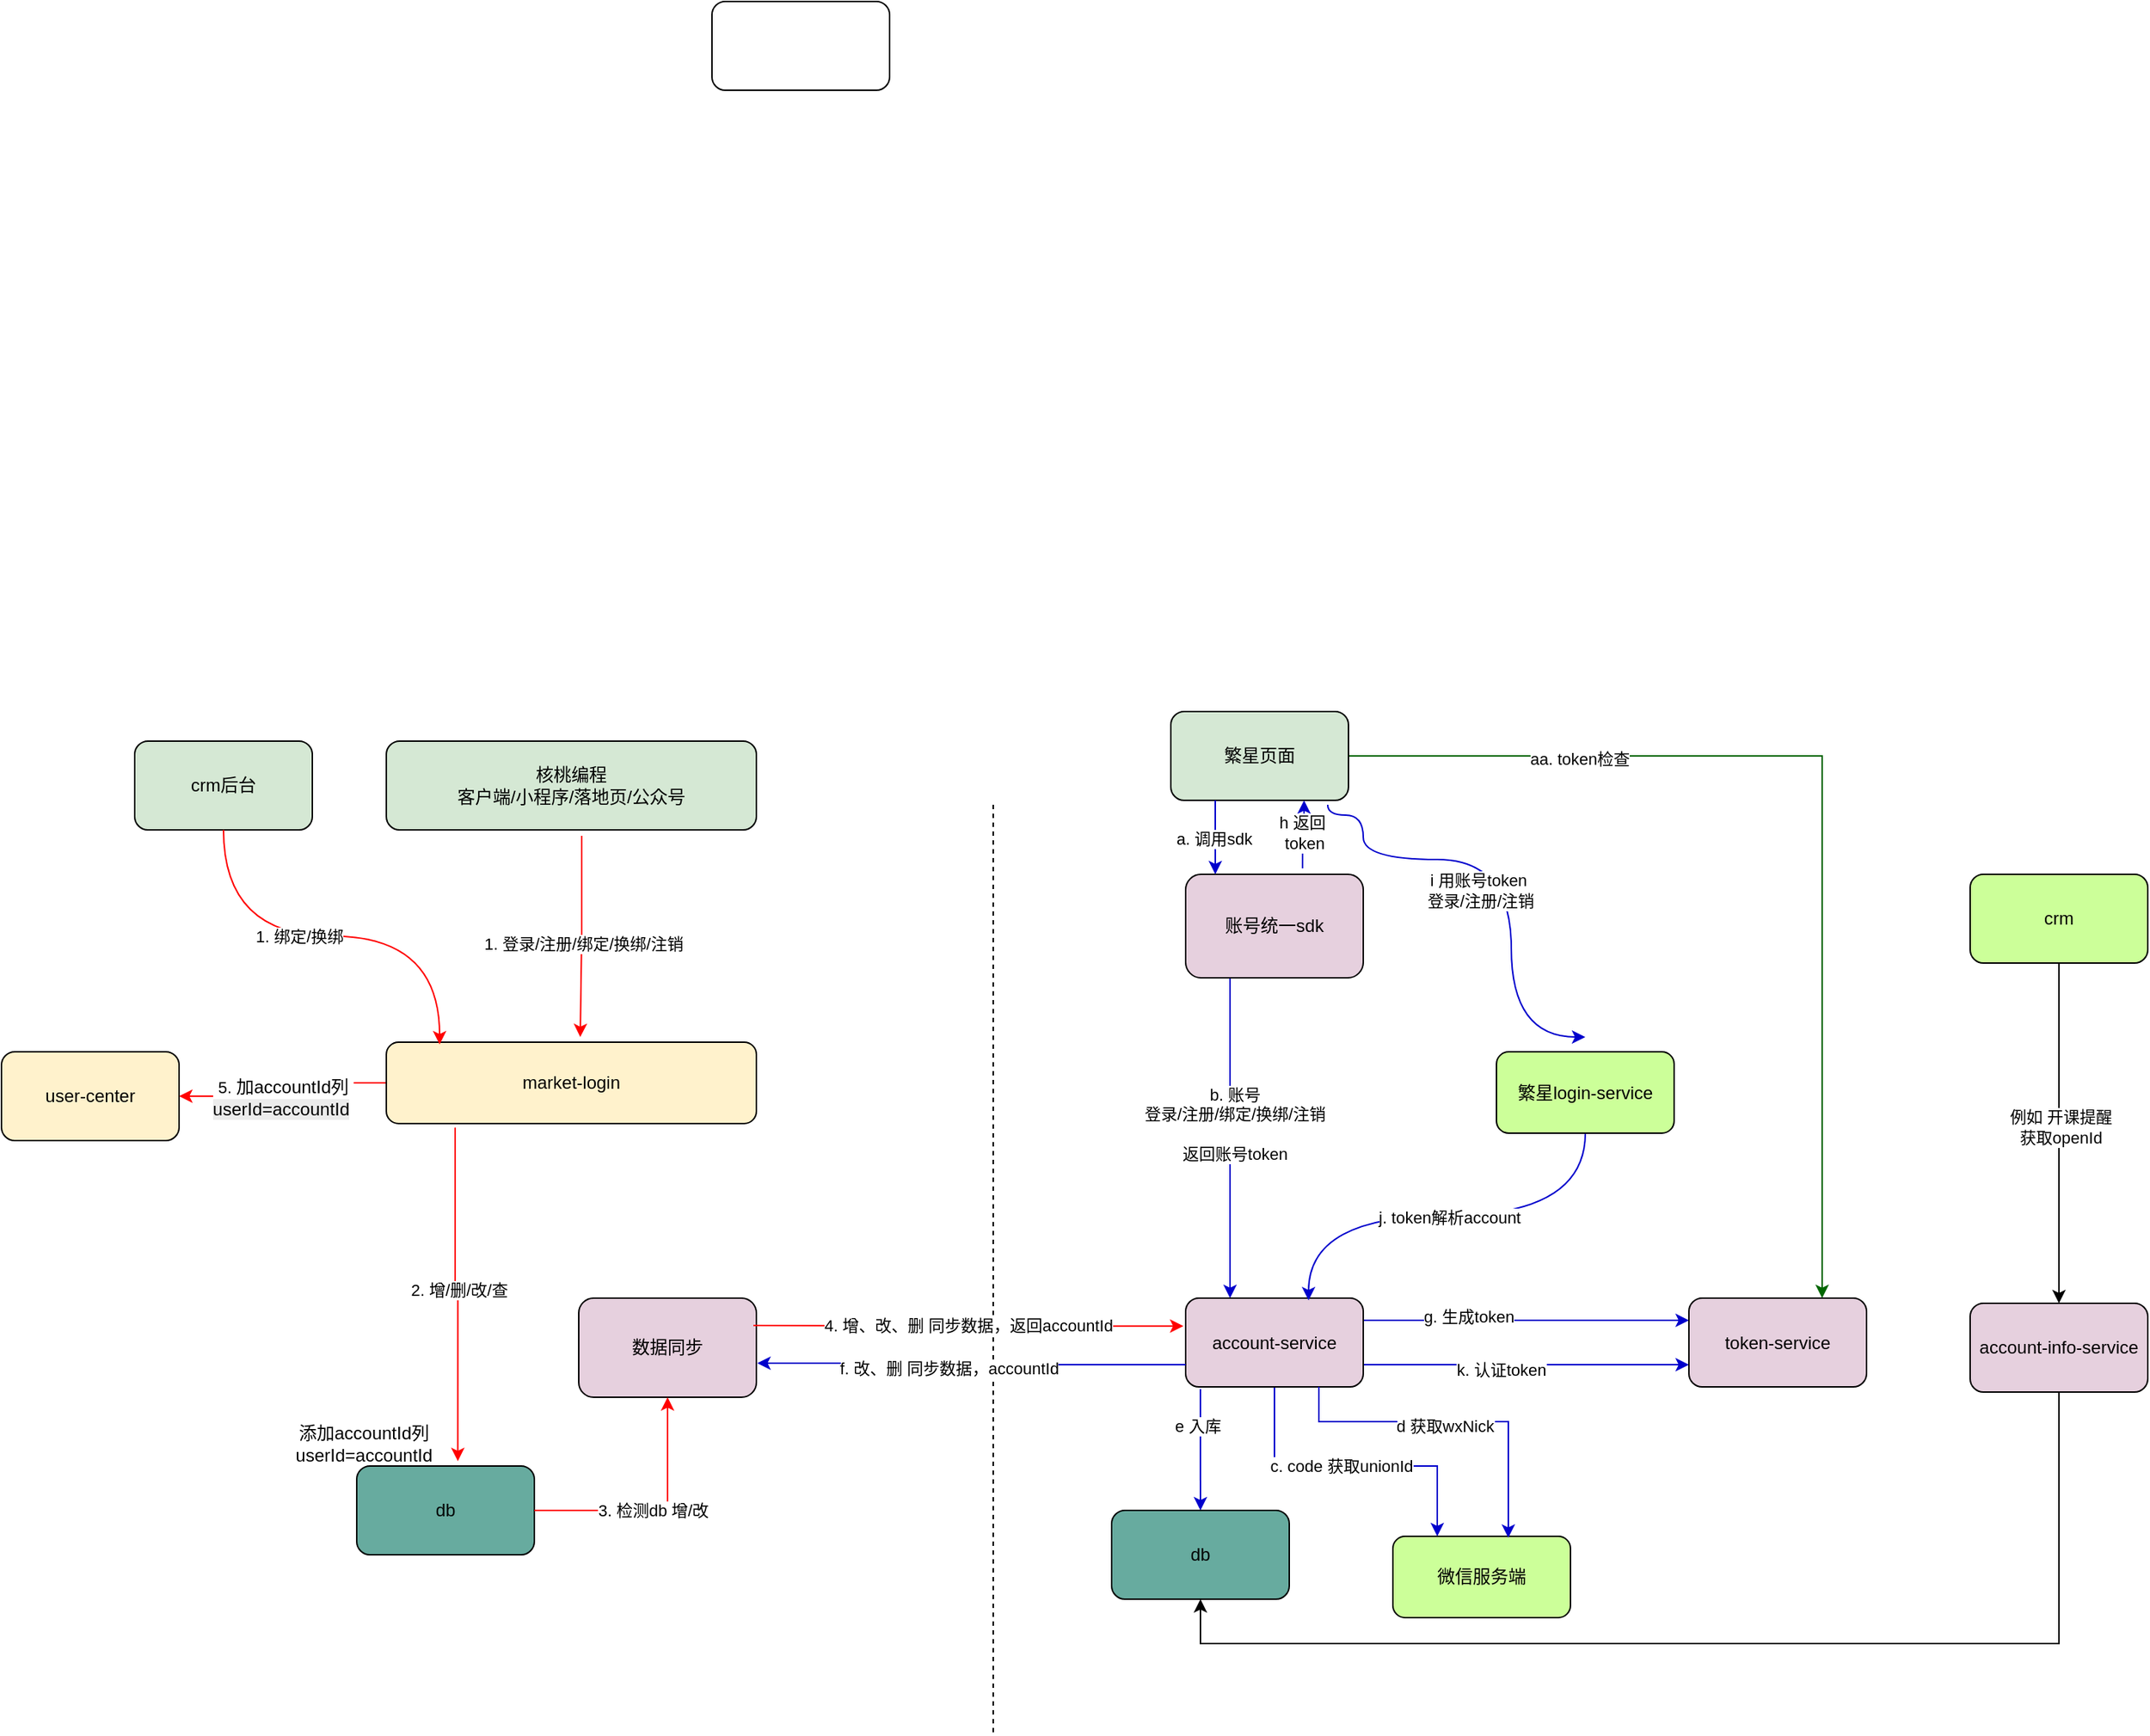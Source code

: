 <mxfile version="26.2.12">
  <diagram name="第 1 页" id="rIhhLZTPsiAaX7q4XgKE">
    <mxGraphModel dx="2365" dy="1936" grid="1" gridSize="10" guides="1" tooltips="1" connect="1" arrows="1" fold="1" page="1" pageScale="1" pageWidth="827" pageHeight="1169" math="0" shadow="0">
      <root>
        <mxCell id="0" />
        <mxCell id="1" parent="0" />
        <mxCell id="Q-jY20Gd-_YvdmPxHIIb-2" value="user-center" style="rounded=1;whiteSpace=wrap;html=1;fillColor=#FFF2CC;" parent="1" vertex="1">
          <mxGeometry x="-240" y="170" width="120" height="60" as="geometry" />
        </mxCell>
        <mxCell id="Q-jY20Gd-_YvdmPxHIIb-4" value="" style="endArrow=none;dashed=1;html=1;rounded=0;" parent="1" edge="1">
          <mxGeometry width="50" height="50" relative="1" as="geometry">
            <mxPoint x="430" y="630" as="sourcePoint" />
            <mxPoint x="430" as="targetPoint" />
          </mxGeometry>
        </mxCell>
        <mxCell id="eTkSVa2EqAl9yL7f8jPD-42" style="edgeStyle=orthogonalEdgeStyle;rounded=0;orthogonalLoop=1;jettySize=auto;html=1;fillColor=#FF0000;strokeColor=#FF0000;exitX=0.528;exitY=1.067;exitDx=0;exitDy=0;exitPerimeter=0;" parent="1" source="Q-jY20Gd-_YvdmPxHIIb-5" edge="1">
          <mxGeometry relative="1" as="geometry">
            <mxPoint x="151" y="90" as="sourcePoint" />
            <mxPoint x="151" y="160" as="targetPoint" />
          </mxGeometry>
        </mxCell>
        <mxCell id="eTkSVa2EqAl9yL7f8jPD-45" value="1. 登录/注册/绑定/换绑/注销" style="edgeLabel;html=1;align=center;verticalAlign=middle;resizable=0;points=[];" parent="eTkSVa2EqAl9yL7f8jPD-42" vertex="1" connectable="0">
          <mxGeometry x="0.071" y="1" relative="1" as="geometry">
            <mxPoint as="offset" />
          </mxGeometry>
        </mxCell>
        <mxCell id="Q-jY20Gd-_YvdmPxHIIb-5" value="&lt;div&gt;核桃编程&lt;/div&gt;客户端/小程序/落地页/公众号" style="rounded=1;whiteSpace=wrap;html=1;fillColor=#D5E8D4;" parent="1" vertex="1">
          <mxGeometry x="20" y="-40" width="250" height="60" as="geometry" />
        </mxCell>
        <mxCell id="Q-jY20Gd-_YvdmPxHIIb-6" value="db" style="rounded=1;whiteSpace=wrap;html=1;fillColor=#67AB9F;" parent="1" vertex="1">
          <mxGeometry y="450" width="120" height="60" as="geometry" />
        </mxCell>
        <mxCell id="Q-jY20Gd-_YvdmPxHIIb-7" value="db" style="rounded=1;whiteSpace=wrap;html=1;fillColor=#67AB9F;" parent="1" vertex="1">
          <mxGeometry x="510" y="480" width="120" height="60" as="geometry" />
        </mxCell>
        <mxCell id="eTkSVa2EqAl9yL7f8jPD-70" style="edgeStyle=orthogonalEdgeStyle;rounded=0;orthogonalLoop=1;jettySize=auto;html=1;entryX=0.25;entryY=0;entryDx=0;entryDy=0;strokeColor=#0000CC;exitX=0.25;exitY=1;exitDx=0;exitDy=0;" parent="1" source="Q-jY20Gd-_YvdmPxHIIb-8" target="eTkSVa2EqAl9yL7f8jPD-19" edge="1">
          <mxGeometry relative="1" as="geometry">
            <mxPoint x="620" y="170" as="targetPoint" />
            <mxPoint x="570" y="130" as="sourcePoint" />
          </mxGeometry>
        </mxCell>
        <mxCell id="eTkSVa2EqAl9yL7f8jPD-72" value="b. 账号&lt;div&gt;登录/注册/绑定/换绑/注销&lt;/div&gt;&lt;div&gt;&lt;br&gt;&lt;/div&gt;&lt;div&gt;返回账号token&lt;/div&gt;" style="edgeLabel;html=1;align=center;verticalAlign=middle;resizable=0;points=[];" parent="eTkSVa2EqAl9yL7f8jPD-70" vertex="1" connectable="0">
          <mxGeometry x="-0.092" y="3" relative="1" as="geometry">
            <mxPoint as="offset" />
          </mxGeometry>
        </mxCell>
        <mxCell id="eTkSVa2EqAl9yL7f8jPD-89" style="edgeStyle=orthogonalEdgeStyle;rounded=0;orthogonalLoop=1;jettySize=auto;html=1;curved=1;strokeColor=#0000CC;exitX=0.883;exitY=1.05;exitDx=0;exitDy=0;exitPerimeter=0;" parent="1" source="P9s-sHpTL7zU8jULXRAA-2" edge="1">
          <mxGeometry relative="1" as="geometry">
            <mxPoint x="670" y="-10" as="sourcePoint" />
            <mxPoint x="830" y="160" as="targetPoint" />
            <Array as="points">
              <mxPoint x="656" y="10" />
              <mxPoint x="680" y="10" />
              <mxPoint x="680" y="40" />
              <mxPoint x="780" y="40" />
            </Array>
          </mxGeometry>
        </mxCell>
        <mxCell id="P9s-sHpTL7zU8jULXRAA-12" value="i 用账号token&amp;nbsp;&lt;br&gt;&lt;div&gt;登录/注册/注销&lt;/div&gt;" style="edgeLabel;html=1;align=center;verticalAlign=middle;resizable=0;points=[];" parent="eTkSVa2EqAl9yL7f8jPD-89" vertex="1" connectable="0">
          <mxGeometry x="0.101" y="-21" relative="1" as="geometry">
            <mxPoint as="offset" />
          </mxGeometry>
        </mxCell>
        <mxCell id="eTkSVa2EqAl9yL7f8jPD-92" style="edgeStyle=orthogonalEdgeStyle;rounded=0;orthogonalLoop=1;jettySize=auto;html=1;exitX=1;exitY=0.5;exitDx=0;exitDy=0;entryX=0.75;entryY=0;entryDx=0;entryDy=0;strokeColor=#006600;" parent="1" source="P9s-sHpTL7zU8jULXRAA-2" target="eTkSVa2EqAl9yL7f8jPD-81" edge="1">
          <mxGeometry relative="1" as="geometry" />
        </mxCell>
        <mxCell id="eTkSVa2EqAl9yL7f8jPD-93" value="aa. token检查" style="edgeLabel;html=1;align=center;verticalAlign=middle;resizable=0;points=[];" parent="eTkSVa2EqAl9yL7f8jPD-92" vertex="1" connectable="0">
          <mxGeometry x="-0.545" y="-2" relative="1" as="geometry">
            <mxPoint as="offset" />
          </mxGeometry>
        </mxCell>
        <mxCell id="eTkSVa2EqAl9yL7f8jPD-68" style="edgeStyle=orthogonalEdgeStyle;rounded=0;orthogonalLoop=1;jettySize=auto;html=1;exitX=0;exitY=0.5;exitDx=0;exitDy=0;entryX=1;entryY=0.5;entryDx=0;entryDy=0;strokeColor=#FF0000;" parent="1" source="eTkSVa2EqAl9yL7f8jPD-18" target="Q-jY20Gd-_YvdmPxHIIb-2" edge="1">
          <mxGeometry relative="1" as="geometry" />
        </mxCell>
        <mxCell id="eTkSVa2EqAl9yL7f8jPD-69" value="5.&amp;nbsp;&lt;span style=&quot;color: rgba(0, 0, 0, 0); font-family: monospace; font-size: 0px; text-align: start; background-color: rgb(236, 236, 236);&quot;&gt;&lt;span style=&quot;color: rgb(0, 0, 0); font-family: Helvetica; font-size: 12px; text-align: center; text-wrap-mode: wrap;&quot;&gt;加accountId列&lt;br&gt;&lt;/span&gt;&lt;span style=&quot;color: rgb(0, 0, 0); font-family: Helvetica; font-size: 12px; text-align: center; text-wrap-mode: wrap; background-color: light-dark(rgb(236, 236, 236), rgb(34, 34, 34));&quot;&gt;userId=accountId&lt;/span&gt;%3CmxGraphModel%3E%3Croot%3E%3CmxCell%20id%3D%220%22%2F%3E%3CmxCell%20id%3D%221%22%20parent%3D%220%22%2F%3E%3CmxCell%20id%3D%222%22%20value%3D%22%E6%B7%BB%E5%8A%A0accountId%E5%88%97%26lt%3Bdiv%26gt%3BuserId%3DaccountId%26lt%3B%2Fdiv%26gt%3B%22%20style%3D%22text%3Bhtml%3D1%3Balign%3Dcenter%3BverticalAlign%3Dmiddle%3BwhiteSpace%3Dwrap%3Brounded%3D0%3B%22%20vertex%3D%221%22%20parent%3D%221%22%3E%3CmxGeometry%20x%3D%22-30%22%20y%3D%22520%22%20width%3D%22110%22%20height%3D%2230%22%20as%3D%22geometry%22%2F%3E%3C%2FmxCell%3E%3C%2Froot%3E%3C%2FmxGraphModel%3E&lt;/span&gt;&amp;nbsp;&lt;span style=&quot;color: rgba(0, 0, 0, 0); font-family: monospace; font-size: 0px; text-align: start; background-color: rgb(236, 236, 236);&quot;&gt;%3CmxGraphModel%3E%3Croot%3E%3CmxCell%20id%3D%220%22%2F%3E%3CmxCell%20id%3D%221%22%20parent%3D%220%22%2F%3E%3CmxCell%20id%3D%222%22%20value%3D%22%E6%B7%BB%E5%8A%A0accountId%E5%88%97%26lt%3Bdiv%26gt%3BuserId%3DaccountId%26lt%3B%2Fdiv%26gt%3B%22%20style%3D%22text%3Bhtml%3D1%3Balign%3Dcenter%3BverticalAlign%3Dmiddle%3BwhiteSpace%3Dwrap%3Brounded%3D0%3B%22%20vertex%3D%221%22%20parent%3D%221%22%3E%3CmxGeometry%20x%3D%22-30%22%20y%3D%22520%22%20width%3D%22110%22%20height%3D%2230%22%20as%3D%22geometry%22%2F%3E%3C%2FmxCell%3E%3C%2Froot%3E%3C%2FmxGraphModel%3E&lt;/span&gt;" style="edgeLabel;html=1;align=center;verticalAlign=middle;resizable=0;points=[];" parent="eTkSVa2EqAl9yL7f8jPD-68" vertex="1" connectable="0">
          <mxGeometry x="0.066" y="1" relative="1" as="geometry">
            <mxPoint as="offset" />
          </mxGeometry>
        </mxCell>
        <mxCell id="eTkSVa2EqAl9yL7f8jPD-18" value="market-login" style="rounded=1;whiteSpace=wrap;html=1;fillColor=#FFF2CC;" parent="1" vertex="1">
          <mxGeometry x="20" y="163.5" width="250" height="55" as="geometry" />
        </mxCell>
        <mxCell id="eTkSVa2EqAl9yL7f8jPD-71" style="edgeStyle=orthogonalEdgeStyle;rounded=0;orthogonalLoop=1;jettySize=auto;html=1;exitX=0.083;exitY=1.025;exitDx=0;exitDy=0;entryX=0.5;entryY=0;entryDx=0;entryDy=0;exitPerimeter=0;strokeColor=#0000CC;" parent="1" source="eTkSVa2EqAl9yL7f8jPD-19" target="Q-jY20Gd-_YvdmPxHIIb-7" edge="1">
          <mxGeometry relative="1" as="geometry" />
        </mxCell>
        <mxCell id="P9s-sHpTL7zU8jULXRAA-20" value="e 入库" style="edgeLabel;html=1;align=center;verticalAlign=middle;resizable=0;points=[];" parent="eTkSVa2EqAl9yL7f8jPD-71" vertex="1" connectable="0">
          <mxGeometry x="-0.393" y="-2" relative="1" as="geometry">
            <mxPoint as="offset" />
          </mxGeometry>
        </mxCell>
        <mxCell id="P9s-sHpTL7zU8jULXRAA-1" style="edgeStyle=orthogonalEdgeStyle;rounded=0;orthogonalLoop=1;jettySize=auto;html=1;exitX=1;exitY=0.25;exitDx=0;exitDy=0;entryX=0;entryY=0.25;entryDx=0;entryDy=0;strokeColor=#0000CC;" parent="1" source="eTkSVa2EqAl9yL7f8jPD-19" target="eTkSVa2EqAl9yL7f8jPD-81" edge="1">
          <mxGeometry relative="1" as="geometry" />
        </mxCell>
        <mxCell id="P9s-sHpTL7zU8jULXRAA-5" value="g. 生成token" style="edgeLabel;html=1;align=center;verticalAlign=middle;resizable=0;points=[];" parent="P9s-sHpTL7zU8jULXRAA-1" vertex="1" connectable="0">
          <mxGeometry x="-0.354" y="4" relative="1" as="geometry">
            <mxPoint y="1" as="offset" />
          </mxGeometry>
        </mxCell>
        <mxCell id="P9s-sHpTL7zU8jULXRAA-8" style="edgeStyle=orthogonalEdgeStyle;rounded=0;orthogonalLoop=1;jettySize=auto;html=1;exitX=1;exitY=0.75;exitDx=0;exitDy=0;entryX=0;entryY=0.75;entryDx=0;entryDy=0;strokeColor=#0000CC;" parent="1" source="eTkSVa2EqAl9yL7f8jPD-19" target="eTkSVa2EqAl9yL7f8jPD-81" edge="1">
          <mxGeometry relative="1" as="geometry" />
        </mxCell>
        <mxCell id="P9s-sHpTL7zU8jULXRAA-9" value="k. 认证token" style="edgeLabel;html=1;align=center;verticalAlign=middle;resizable=0;points=[];" parent="P9s-sHpTL7zU8jULXRAA-8" vertex="1" connectable="0">
          <mxGeometry x="-0.154" y="-2" relative="1" as="geometry">
            <mxPoint y="1" as="offset" />
          </mxGeometry>
        </mxCell>
        <mxCell id="P9s-sHpTL7zU8jULXRAA-16" style="edgeStyle=orthogonalEdgeStyle;rounded=0;orthogonalLoop=1;jettySize=auto;html=1;exitX=0.5;exitY=1;exitDx=0;exitDy=0;entryX=0.25;entryY=0;entryDx=0;entryDy=0;strokeColor=#0000CC;" parent="1" source="eTkSVa2EqAl9yL7f8jPD-19" target="P9s-sHpTL7zU8jULXRAA-15" edge="1">
          <mxGeometry relative="1" as="geometry">
            <Array as="points">
              <mxPoint x="620" y="450" />
              <mxPoint x="730" y="450" />
            </Array>
          </mxGeometry>
        </mxCell>
        <mxCell id="P9s-sHpTL7zU8jULXRAA-18" value="c. code 获取unionId" style="edgeLabel;html=1;align=center;verticalAlign=middle;resizable=0;points=[];" parent="P9s-sHpTL7zU8jULXRAA-16" vertex="1" connectable="0">
          <mxGeometry x="-0.07" relative="1" as="geometry">
            <mxPoint as="offset" />
          </mxGeometry>
        </mxCell>
        <mxCell id="eTkSVa2EqAl9yL7f8jPD-19" value="account-service" style="rounded=1;whiteSpace=wrap;html=1;fillColor=#E6D0DE;" parent="1" vertex="1">
          <mxGeometry x="560" y="336.5" width="120" height="60" as="geometry" />
        </mxCell>
        <mxCell id="eTkSVa2EqAl9yL7f8jPD-32" value="数据同步" style="rounded=1;whiteSpace=wrap;html=1;fillColor=#E6D0DE;" parent="1" vertex="1">
          <mxGeometry x="150" y="336.5" width="120" height="67" as="geometry" />
        </mxCell>
        <mxCell id="eTkSVa2EqAl9yL7f8jPD-37" value="4. 增、改、删 同步数据，返回accountId" style="edgeStyle=orthogonalEdgeStyle;rounded=0;orthogonalLoop=1;jettySize=auto;html=1;entryX=0;entryY=0.75;entryDx=0;entryDy=0;exitX=0.996;exitY=0.666;exitDx=0;exitDy=0;exitPerimeter=0;fillColor=#FF0000;strokeColor=#FF0000;" parent="1" edge="1">
          <mxGeometry relative="1" as="geometry">
            <mxPoint x="268" y="355.002" as="sourcePoint" />
            <mxPoint x="558.48" y="355.38" as="targetPoint" />
          </mxGeometry>
        </mxCell>
        <mxCell id="eTkSVa2EqAl9yL7f8jPD-49" style="edgeStyle=orthogonalEdgeStyle;rounded=0;orthogonalLoop=1;jettySize=auto;html=1;exitX=0.186;exitY=1.05;exitDx=0;exitDy=0;entryX=0.569;entryY=-0.055;entryDx=0;entryDy=0;entryPerimeter=0;exitPerimeter=0;fillColor=#FF0000;strokeColor=#FF0000;" parent="1" source="eTkSVa2EqAl9yL7f8jPD-18" target="Q-jY20Gd-_YvdmPxHIIb-6" edge="1">
          <mxGeometry relative="1" as="geometry" />
        </mxCell>
        <mxCell id="eTkSVa2EqAl9yL7f8jPD-50" value="2. 增/删/改/查" style="edgeLabel;html=1;align=center;verticalAlign=middle;resizable=0;points=[];" parent="eTkSVa2EqAl9yL7f8jPD-49" vertex="1" connectable="0">
          <mxGeometry x="-0.038" y="2" relative="1" as="geometry">
            <mxPoint as="offset" />
          </mxGeometry>
        </mxCell>
        <mxCell id="eTkSVa2EqAl9yL7f8jPD-66" style="edgeStyle=orthogonalEdgeStyle;rounded=0;orthogonalLoop=1;jettySize=auto;html=1;entryX=0.5;entryY=1;entryDx=0;entryDy=0;exitX=1;exitY=0.5;exitDx=0;exitDy=0;fillColor=#FF0000;strokeColor=#FF0000;" parent="1" source="Q-jY20Gd-_YvdmPxHIIb-6" target="eTkSVa2EqAl9yL7f8jPD-32" edge="1">
          <mxGeometry relative="1" as="geometry">
            <mxPoint x="191" y="220" as="sourcePoint" />
          </mxGeometry>
        </mxCell>
        <mxCell id="eTkSVa2EqAl9yL7f8jPD-67" value="3. 检测db 增/改" style="edgeLabel;html=1;align=center;verticalAlign=middle;resizable=0;points=[];" parent="eTkSVa2EqAl9yL7f8jPD-66" vertex="1" connectable="0">
          <mxGeometry x="-0.032" y="-1" relative="1" as="geometry">
            <mxPoint x="-1" y="-1" as="offset" />
          </mxGeometry>
        </mxCell>
        <mxCell id="eTkSVa2EqAl9yL7f8jPD-84" style="edgeStyle=orthogonalEdgeStyle;rounded=0;orthogonalLoop=1;jettySize=auto;html=1;curved=1;exitX=0.5;exitY=1;exitDx=0;exitDy=0;strokeColor=#0000CC;entryX=0.692;entryY=0.025;entryDx=0;entryDy=0;entryPerimeter=0;" parent="1" source="eTkSVa2EqAl9yL7f8jPD-73" target="eTkSVa2EqAl9yL7f8jPD-19" edge="1">
          <mxGeometry relative="1" as="geometry">
            <mxPoint x="920" y="220" as="sourcePoint" />
          </mxGeometry>
        </mxCell>
        <mxCell id="eTkSVa2EqAl9yL7f8jPD-85" value="j. token解析account" style="edgeLabel;html=1;align=center;verticalAlign=middle;resizable=0;points=[];" parent="eTkSVa2EqAl9yL7f8jPD-84" vertex="1" connectable="0">
          <mxGeometry x="-0.011" y="1" relative="1" as="geometry">
            <mxPoint as="offset" />
          </mxGeometry>
        </mxCell>
        <mxCell id="eTkSVa2EqAl9yL7f8jPD-73" value="繁星login-service" style="rounded=1;whiteSpace=wrap;html=1;fillColor=#CCFF99;" parent="1" vertex="1">
          <mxGeometry x="770" y="170" width="120" height="55" as="geometry" />
        </mxCell>
        <mxCell id="eTkSVa2EqAl9yL7f8jPD-75" value="" style="rounded=1;whiteSpace=wrap;html=1;" parent="1" vertex="1">
          <mxGeometry x="240" y="-540" width="120" height="60" as="geometry" />
        </mxCell>
        <mxCell id="jrCZnP2MkjkYfoqYKLWA-2" style="edgeStyle=orthogonalEdgeStyle;rounded=0;orthogonalLoop=1;jettySize=auto;html=1;exitX=0.5;exitY=1;exitDx=0;exitDy=0;entryX=0.5;entryY=0;entryDx=0;entryDy=0;" edge="1" parent="1" source="eTkSVa2EqAl9yL7f8jPD-76" target="jrCZnP2MkjkYfoqYKLWA-1">
          <mxGeometry relative="1" as="geometry" />
        </mxCell>
        <mxCell id="jrCZnP2MkjkYfoqYKLWA-3" value="例如 开课提醒&lt;div&gt;获取openId&lt;/div&gt;" style="edgeLabel;html=1;align=center;verticalAlign=middle;resizable=0;points=[];" vertex="1" connectable="0" parent="jrCZnP2MkjkYfoqYKLWA-2">
          <mxGeometry x="-0.035" y="1" relative="1" as="geometry">
            <mxPoint as="offset" />
          </mxGeometry>
        </mxCell>
        <mxCell id="eTkSVa2EqAl9yL7f8jPD-76" value="crm" style="rounded=1;whiteSpace=wrap;html=1;fillColor=#CCFF99;" parent="1" vertex="1">
          <mxGeometry x="1090" y="50" width="120" height="60" as="geometry" />
        </mxCell>
        <mxCell id="eTkSVa2EqAl9yL7f8jPD-77" value="crm后台" style="rounded=1;whiteSpace=wrap;html=1;fillColor=#D5E8D4;" parent="1" vertex="1">
          <mxGeometry x="-150" y="-40" width="120" height="60" as="geometry" />
        </mxCell>
        <mxCell id="eTkSVa2EqAl9yL7f8jPD-78" style="edgeStyle=orthogonalEdgeStyle;rounded=0;orthogonalLoop=1;jettySize=auto;html=1;exitX=0.5;exitY=1;exitDx=0;exitDy=0;entryX=0.144;entryY=0.027;entryDx=0;entryDy=0;entryPerimeter=0;curved=1;fillColor=#FF0000;strokeColor=#FF0000;" parent="1" source="eTkSVa2EqAl9yL7f8jPD-77" target="eTkSVa2EqAl9yL7f8jPD-18" edge="1">
          <mxGeometry relative="1" as="geometry" />
        </mxCell>
        <mxCell id="eTkSVa2EqAl9yL7f8jPD-80" value="1. 绑定/换绑" style="edgeLabel;html=1;align=center;verticalAlign=middle;resizable=0;points=[];" parent="eTkSVa2EqAl9yL7f8jPD-78" vertex="1" connectable="0">
          <mxGeometry x="-0.162" relative="1" as="geometry">
            <mxPoint as="offset" />
          </mxGeometry>
        </mxCell>
        <mxCell id="eTkSVa2EqAl9yL7f8jPD-81" value="token-service" style="rounded=1;whiteSpace=wrap;html=1;fillColor=#E6D0DE;" parent="1" vertex="1">
          <mxGeometry x="900" y="336.5" width="120" height="60" as="geometry" />
        </mxCell>
        <mxCell id="eTkSVa2EqAl9yL7f8jPD-87" style="edgeStyle=orthogonalEdgeStyle;rounded=0;orthogonalLoop=1;jettySize=auto;html=1;exitX=0;exitY=0.75;exitDx=0;exitDy=0;entryX=1.005;entryY=0.656;entryDx=0;entryDy=0;entryPerimeter=0;strokeColor=#0000CC;" parent="1" source="eTkSVa2EqAl9yL7f8jPD-19" target="eTkSVa2EqAl9yL7f8jPD-32" edge="1">
          <mxGeometry relative="1" as="geometry" />
        </mxCell>
        <mxCell id="eTkSVa2EqAl9yL7f8jPD-88" value="f. 改、删 同步数据，accountId" style="edgeLabel;html=1;align=center;verticalAlign=middle;resizable=0;points=[];" parent="eTkSVa2EqAl9yL7f8jPD-87" vertex="1" connectable="0">
          <mxGeometry x="0.111" y="3" relative="1" as="geometry">
            <mxPoint as="offset" />
          </mxGeometry>
        </mxCell>
        <mxCell id="eTkSVa2EqAl9yL7f8jPD-91" value="添加accountId列&lt;div&gt;userId=accountId&lt;/div&gt;" style="text;html=1;align=center;verticalAlign=middle;whiteSpace=wrap;rounded=0;" parent="1" vertex="1">
          <mxGeometry x="-50" y="420" width="110" height="30" as="geometry" />
        </mxCell>
        <mxCell id="P9s-sHpTL7zU8jULXRAA-2" value="繁星页面" style="rounded=1;whiteSpace=wrap;html=1;fillColor=#D5E8D4;" parent="1" vertex="1">
          <mxGeometry x="550" y="-60" width="120" height="60" as="geometry" />
        </mxCell>
        <mxCell id="P9s-sHpTL7zU8jULXRAA-3" style="edgeStyle=orthogonalEdgeStyle;rounded=0;orthogonalLoop=1;jettySize=auto;html=1;exitX=0.658;exitY=-0.057;exitDx=0;exitDy=0;entryX=0.75;entryY=1;entryDx=0;entryDy=0;exitPerimeter=0;strokeColor=#0000CC;" parent="1" source="Q-jY20Gd-_YvdmPxHIIb-8" target="P9s-sHpTL7zU8jULXRAA-2" edge="1">
          <mxGeometry relative="1" as="geometry" />
        </mxCell>
        <mxCell id="P9s-sHpTL7zU8jULXRAA-4" value="h 返回&amp;nbsp;&lt;div&gt;token&lt;/div&gt;" style="edgeLabel;html=1;align=center;verticalAlign=middle;resizable=0;points=[];" parent="P9s-sHpTL7zU8jULXRAA-3" vertex="1" connectable="0">
          <mxGeometry x="0.079" relative="1" as="geometry">
            <mxPoint as="offset" />
          </mxGeometry>
        </mxCell>
        <mxCell id="Q-jY20Gd-_YvdmPxHIIb-8" value="账号统一sdk" style="rounded=1;whiteSpace=wrap;html=1;fillColor=#E6D0DE;" parent="1" vertex="1">
          <mxGeometry x="560" y="50" width="120" height="70" as="geometry" />
        </mxCell>
        <mxCell id="P9s-sHpTL7zU8jULXRAA-13" style="edgeStyle=orthogonalEdgeStyle;rounded=0;orthogonalLoop=1;jettySize=auto;html=1;exitX=0.25;exitY=1;exitDx=0;exitDy=0;entryX=0.167;entryY=0;entryDx=0;entryDy=0;entryPerimeter=0;strokeColor=#0000CC;" parent="1" source="P9s-sHpTL7zU8jULXRAA-2" target="Q-jY20Gd-_YvdmPxHIIb-8" edge="1">
          <mxGeometry relative="1" as="geometry" />
        </mxCell>
        <mxCell id="P9s-sHpTL7zU8jULXRAA-14" value="a. 调用sdk" style="edgeLabel;html=1;align=center;verticalAlign=middle;resizable=0;points=[];" parent="P9s-sHpTL7zU8jULXRAA-13" vertex="1" connectable="0">
          <mxGeometry x="0.029" y="-1" relative="1" as="geometry">
            <mxPoint as="offset" />
          </mxGeometry>
        </mxCell>
        <mxCell id="P9s-sHpTL7zU8jULXRAA-15" value="微信服务端" style="rounded=1;whiteSpace=wrap;html=1;fillColor=#CCFF99;" parent="1" vertex="1">
          <mxGeometry x="700" y="497.5" width="120" height="55" as="geometry" />
        </mxCell>
        <mxCell id="P9s-sHpTL7zU8jULXRAA-17" style="edgeStyle=orthogonalEdgeStyle;rounded=0;orthogonalLoop=1;jettySize=auto;html=1;exitX=0.75;exitY=1;exitDx=0;exitDy=0;entryX=0.65;entryY=0.018;entryDx=0;entryDy=0;entryPerimeter=0;strokeColor=#0000CC;" parent="1" source="eTkSVa2EqAl9yL7f8jPD-19" target="P9s-sHpTL7zU8jULXRAA-15" edge="1">
          <mxGeometry relative="1" as="geometry">
            <Array as="points">
              <mxPoint x="650" y="420" />
              <mxPoint x="778" y="420" />
              <mxPoint x="778" y="499" />
            </Array>
          </mxGeometry>
        </mxCell>
        <mxCell id="P9s-sHpTL7zU8jULXRAA-19" value="d 获取wxNick" style="edgeLabel;html=1;align=center;verticalAlign=middle;resizable=0;points=[];" parent="P9s-sHpTL7zU8jULXRAA-17" vertex="1" connectable="0">
          <mxGeometry x="-0.057" y="-3" relative="1" as="geometry">
            <mxPoint as="offset" />
          </mxGeometry>
        </mxCell>
        <mxCell id="jrCZnP2MkjkYfoqYKLWA-4" style="edgeStyle=orthogonalEdgeStyle;rounded=0;orthogonalLoop=1;jettySize=auto;html=1;exitX=0.5;exitY=1;exitDx=0;exitDy=0;entryX=0.5;entryY=1;entryDx=0;entryDy=0;" edge="1" parent="1" source="jrCZnP2MkjkYfoqYKLWA-1" target="Q-jY20Gd-_YvdmPxHIIb-7">
          <mxGeometry relative="1" as="geometry">
            <Array as="points">
              <mxPoint x="1150" y="570" />
              <mxPoint x="570" y="570" />
            </Array>
          </mxGeometry>
        </mxCell>
        <mxCell id="jrCZnP2MkjkYfoqYKLWA-1" value="account-info-service" style="rounded=1;whiteSpace=wrap;html=1;fillColor=#E6D0DE;" vertex="1" parent="1">
          <mxGeometry x="1090" y="340" width="120" height="60" as="geometry" />
        </mxCell>
      </root>
    </mxGraphModel>
  </diagram>
</mxfile>
